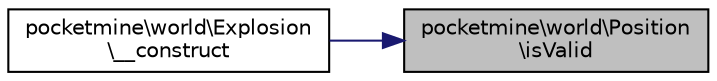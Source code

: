 digraph "pocketmine\world\Position\isValid"
{
 // INTERACTIVE_SVG=YES
 // LATEX_PDF_SIZE
  edge [fontname="Helvetica",fontsize="10",labelfontname="Helvetica",labelfontsize="10"];
  node [fontname="Helvetica",fontsize="10",shape=record];
  rankdir="RL";
  Node1 [label="pocketmine\\world\\Position\l\\isValid",height=0.2,width=0.4,color="black", fillcolor="grey75", style="filled", fontcolor="black",tooltip=" "];
  Node1 -> Node2 [dir="back",color="midnightblue",fontsize="10",style="solid",fontname="Helvetica"];
  Node2 [label="pocketmine\\world\\Explosion\l\\__construct",height=0.2,width=0.4,color="black", fillcolor="white", style="filled",URL="$d9/df8/classpocketmine_1_1world_1_1_explosion.html#a48af8b5ee074ee3fad5da9d2e4a15193",tooltip=" "];
}
